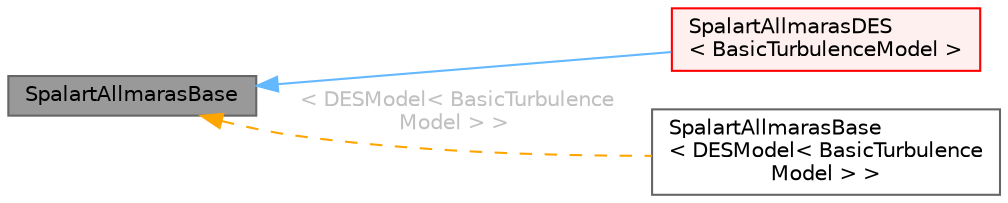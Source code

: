 digraph "SpalartAllmarasBase"
{
 // LATEX_PDF_SIZE
  bgcolor="transparent";
  edge [fontname=Helvetica,fontsize=10,labelfontname=Helvetica,labelfontsize=10];
  node [fontname=Helvetica,fontsize=10,shape=box,height=0.2,width=0.4];
  rankdir="LR";
  Node1 [id="Node000001",label="SpalartAllmarasBase",height=0.2,width=0.4,color="gray40", fillcolor="grey60", style="filled", fontcolor="black",tooltip="Base class to handle various characteristics for SpalartAllmaras based LES/DES turbulence models for ..."];
  Node1 -> Node2 [id="edge1_Node000001_Node000002",dir="back",color="steelblue1",style="solid",tooltip=" "];
  Node2 [id="Node000002",label="SpalartAllmarasDES\l\< BasicTurbulenceModel \>",height=0.2,width=0.4,color="red", fillcolor="#FFF0F0", style="filled",URL="$classFoam_1_1LESModels_1_1SpalartAllmarasDES.html",tooltip="SpalartAllmarasDES DES turbulence model for incompressible and compressible flows."];
  Node1 -> Node5 [id="edge2_Node000001_Node000005",dir="back",color="orange",style="dashed",tooltip=" ",label=" \< DESModel\< BasicTurbulence\lModel \> \>",fontcolor="grey" ];
  Node5 [id="Node000005",label="SpalartAllmarasBase\l\< DESModel\< BasicTurbulence\lModel \> \>",height=0.2,width=0.4,color="gray40", fillcolor="white", style="filled",URL="$classFoam_1_1LESModels_1_1SpalartAllmarasBase.html",tooltip=" "];
}
